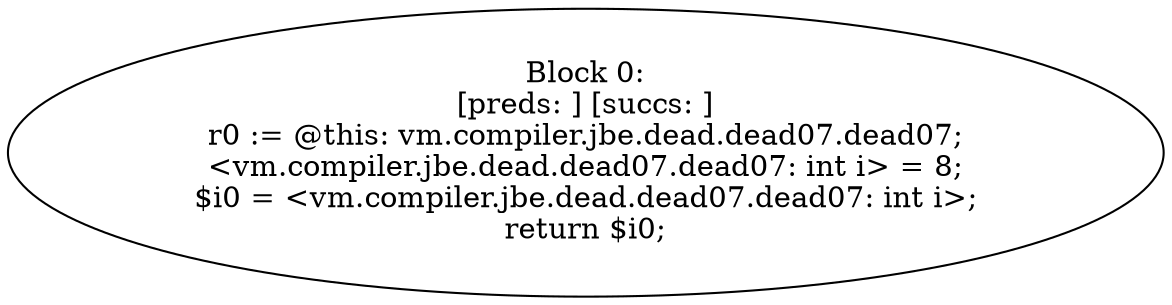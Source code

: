 digraph "unitGraph" {
    "Block 0:
[preds: ] [succs: ]
r0 := @this: vm.compiler.jbe.dead.dead07.dead07;
<vm.compiler.jbe.dead.dead07.dead07: int i> = 8;
$i0 = <vm.compiler.jbe.dead.dead07.dead07: int i>;
return $i0;
"
}
